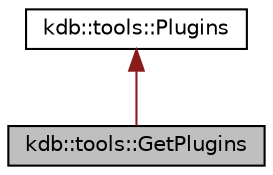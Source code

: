 digraph "kdb::tools::GetPlugins"
{
 // LATEX_PDF_SIZE
  edge [fontname="Helvetica",fontsize="10",labelfontname="Helvetica",labelfontsize="10"];
  node [fontname="Helvetica",fontsize="10",shape=record];
  Node1 [label="kdb::tools::GetPlugins",height=0.2,width=0.4,color="black", fillcolor="grey75", style="filled", fontcolor="black",tooltip="Plugins to get configuration."];
  Node2 -> Node1 [dir="back",color="firebrick4",fontsize="10",style="solid"];
  Node2 [label="kdb::tools::Plugins",height=0.2,width=0.4,color="black", fillcolor="white", style="filled",URL="$classkdb_1_1tools_1_1Plugins.html",tooltip="A collection of plugins (either get, set or error)"];
}
